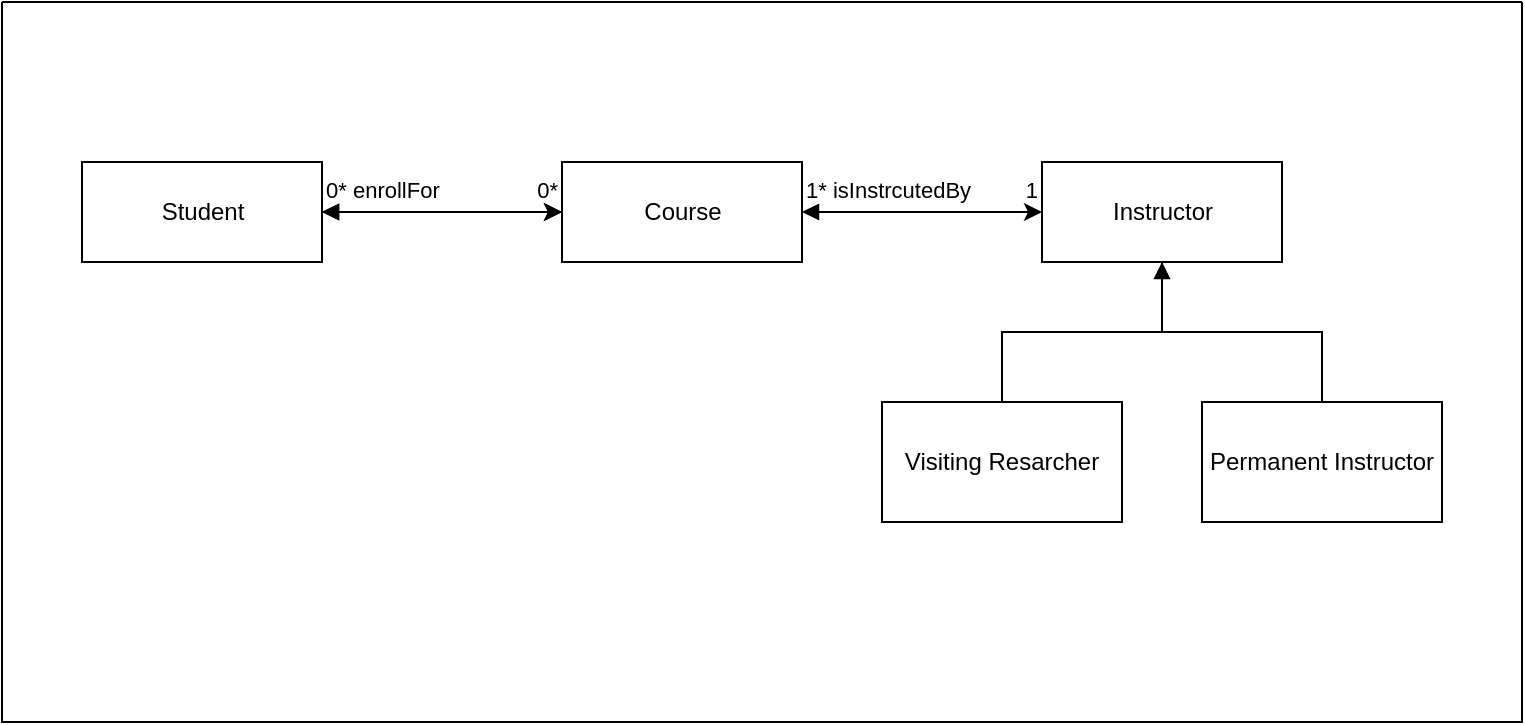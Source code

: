 <mxfile version="20.8.10" type="device"><diagram name="Sayfa -1" id="X79VWDYyJWBlFIvvNzhf"><mxGraphModel dx="1147" dy="630" grid="1" gridSize="10" guides="1" tooltips="1" connect="1" arrows="1" fold="1" page="1" pageScale="1" pageWidth="827" pageHeight="1169" math="0" shadow="0"><root><mxCell id="0"/><mxCell id="1" parent="0"/><mxCell id="EoIy22Sw9sEYtj8uvE3H-9" value="" style="edgeStyle=orthogonalEdgeStyle;rounded=0;orthogonalLoop=1;jettySize=auto;html=1;startArrow=block;startFill=1;" edge="1" parent="1" source="EoIy22Sw9sEYtj8uvE3H-1" target="EoIy22Sw9sEYtj8uvE3H-2"><mxGeometry relative="1" as="geometry"/></mxCell><mxCell id="EoIy22Sw9sEYtj8uvE3H-10" value="" style="edgeStyle=orthogonalEdgeStyle;rounded=0;orthogonalLoop=1;jettySize=auto;html=1;startArrow=block;startFill=1;" edge="1" parent="1" source="EoIy22Sw9sEYtj8uvE3H-1" target="EoIy22Sw9sEYtj8uvE3H-2"><mxGeometry relative="1" as="geometry"/></mxCell><mxCell id="EoIy22Sw9sEYtj8uvE3H-1" value="Student" style="html=1;" vertex="1" parent="1"><mxGeometry x="40" y="120" width="120" height="50" as="geometry"/></mxCell><mxCell id="EoIy22Sw9sEYtj8uvE3H-2" value="Course" style="html=1;" vertex="1" parent="1"><mxGeometry x="280" y="120" width="120" height="50" as="geometry"/></mxCell><mxCell id="EoIy22Sw9sEYtj8uvE3H-23" value="" style="edgeStyle=orthogonalEdgeStyle;rounded=0;orthogonalLoop=1;jettySize=auto;html=1;startArrow=block;startFill=1;endArrow=none;endFill=0;" edge="1" parent="1" source="EoIy22Sw9sEYtj8uvE3H-3" target="EoIy22Sw9sEYtj8uvE3H-22"><mxGeometry relative="1" as="geometry"/></mxCell><mxCell id="EoIy22Sw9sEYtj8uvE3H-3" value="Instructor" style="html=1;" vertex="1" parent="1"><mxGeometry x="520" y="120" width="120" height="50" as="geometry"/></mxCell><mxCell id="EoIy22Sw9sEYtj8uvE3H-15" value="" style="edgeStyle=orthogonalEdgeStyle;rounded=0;orthogonalLoop=1;jettySize=auto;html=1;startArrow=block;startFill=1;entryX=0;entryY=0.5;entryDx=0;entryDy=0;exitX=1;exitY=0.5;exitDx=0;exitDy=0;" edge="1" parent="1" source="EoIy22Sw9sEYtj8uvE3H-2" target="EoIy22Sw9sEYtj8uvE3H-3"><mxGeometry relative="1" as="geometry"><mxPoint x="330" y="155" as="sourcePoint"/><mxPoint x="250" y="155" as="targetPoint"/></mxGeometry></mxCell><mxCell id="EoIy22Sw9sEYtj8uvE3H-17" value="&lt;span style=&quot;color: rgb(0, 0, 0); font-family: Helvetica; font-size: 11px; font-style: normal; font-variant-ligatures: normal; font-variant-caps: normal; font-weight: 400; letter-spacing: normal; orphans: 2; text-align: left; text-indent: 0px; text-transform: none; widows: 2; word-spacing: 0px; -webkit-text-stroke-width: 0px; background-color: rgb(255, 255, 255); text-decoration-thickness: initial; text-decoration-style: initial; text-decoration-color: initial; float: none; display: inline !important;&quot;&gt;0* enrollFor&lt;/span&gt;" style="text;whiteSpace=wrap;html=1;" vertex="1" parent="1"><mxGeometry x="160" y="120" width="60" height="40" as="geometry"/></mxCell><mxCell id="EoIy22Sw9sEYtj8uvE3H-20" value="&lt;span style=&quot;font-size: 11px; background-color: rgb(255, 255, 255);&quot;&gt;1* isInstrcutedBy&lt;/span&gt;" style="text;whiteSpace=wrap;html=1;" vertex="1" parent="1"><mxGeometry x="400" y="120" width="110" height="40" as="geometry"/></mxCell><mxCell id="EoIy22Sw9sEYtj8uvE3H-21" value="&lt;span style=&quot;font-size: 11px; background-color: rgb(255, 255, 255);&quot;&gt;1&lt;/span&gt;" style="text;whiteSpace=wrap;html=1;align=right;" vertex="1" parent="1"><mxGeometry x="480" y="120" width="40" height="40" as="geometry"/></mxCell><mxCell id="EoIy22Sw9sEYtj8uvE3H-25" value="" style="edgeStyle=orthogonalEdgeStyle;rounded=0;orthogonalLoop=1;jettySize=auto;html=1;startArrow=none;startFill=0;exitX=0.5;exitY=0;exitDx=0;exitDy=0;entryX=0.5;entryY=1;entryDx=0;entryDy=0;endArrow=none;endFill=0;" edge="1" parent="1" source="EoIy22Sw9sEYtj8uvE3H-26" target="EoIy22Sw9sEYtj8uvE3H-3"><mxGeometry relative="1" as="geometry"><mxPoint x="580" y="180" as="targetPoint"/></mxGeometry></mxCell><mxCell id="EoIy22Sw9sEYtj8uvE3H-22" value="Visiting Resarcher" style="whiteSpace=wrap;html=1;" vertex="1" parent="1"><mxGeometry x="440" y="240" width="120" height="60" as="geometry"/></mxCell><mxCell id="EoIy22Sw9sEYtj8uvE3H-26" value="Permanent Instructor" style="whiteSpace=wrap;html=1;" vertex="1" parent="1"><mxGeometry x="600" y="240" width="120" height="60" as="geometry"/></mxCell><mxCell id="EoIy22Sw9sEYtj8uvE3H-29" value="&lt;span style=&quot;font-size: 11px; background-color: rgb(255, 255, 255);&quot;&gt;0*&lt;/span&gt;" style="text;whiteSpace=wrap;html=1;align=right;" vertex="1" parent="1"><mxGeometry x="240" y="120" width="40" height="40" as="geometry"/></mxCell><mxCell id="EoIy22Sw9sEYtj8uvE3H-32" value="" style="swimlane;startSize=0;" vertex="1" parent="1"><mxGeometry y="40" width="760" height="360" as="geometry"/></mxCell></root></mxGraphModel></diagram></mxfile>